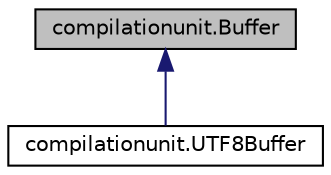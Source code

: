 digraph G
{
  edge [fontname="Helvetica",fontsize="10",labelfontname="Helvetica",labelfontsize="10"];
  node [fontname="Helvetica",fontsize="10",shape=record];
  Node1 [label="compilationunit.Buffer",height=0.2,width=0.4,color="black", fillcolor="grey75", style="filled" fontcolor="black"];
  Node1 -> Node2 [dir=back,color="midnightblue",fontsize="10",style="solid"];
  Node2 [label="compilationunit.UTF8Buffer",height=0.2,width=0.4,color="black", fillcolor="white", style="filled",URL="$classcompilationunit_1_1_u_t_f8_buffer.html"];
}
